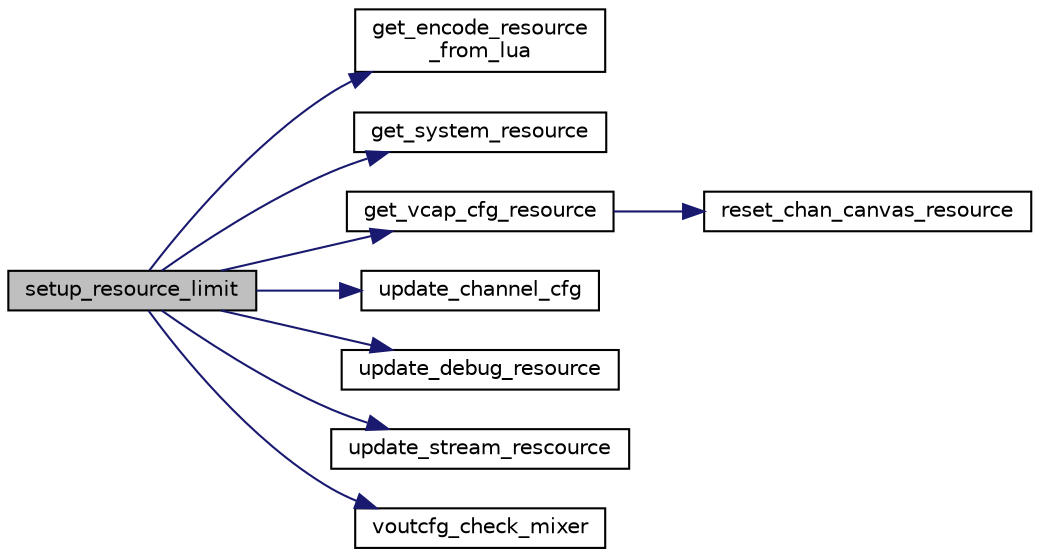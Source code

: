 digraph "setup_resource_limit"
{
 // INTERACTIVE_SVG=YES
 // LATEX_PDF_SIZE
  bgcolor="transparent";
  edge [fontname="Helvetica",fontsize="10",labelfontname="Helvetica",labelfontsize="10"];
  node [fontname="Helvetica",fontsize="10",shape=record];
  rankdir="LR";
  Node1 [label="setup_resource_limit",height=0.2,width=0.4,color="black", fillcolor="grey75", style="filled", fontcolor="black",tooltip=" "];
  Node1 -> Node2 [color="midnightblue",fontsize="10",style="solid",fontname="Helvetica"];
  Node2 [label="get_encode_resource\l_from_lua",height=0.2,width=0.4,color="black",URL="$d8/df2/resource__cfg_8c.html#a694c6df48765653b832c6f42b4efd235",tooltip=" "];
  Node1 -> Node3 [color="midnightblue",fontsize="10",style="solid",fontname="Helvetica"];
  Node3 [label="get_system_resource",height=0.2,width=0.4,color="black",URL="$d8/df2/resource__cfg_8c.html#a48fbe8aaf2d884f1adcaf43844e4e094",tooltip=" "];
  Node1 -> Node4 [color="midnightblue",fontsize="10",style="solid",fontname="Helvetica"];
  Node4 [label="get_vcap_cfg_resource",height=0.2,width=0.4,color="black",URL="$d8/df2/resource__cfg_8c.html#acfdd5dddcad99f90ba2c7bcdad10e4d1",tooltip=" "];
  Node4 -> Node5 [color="midnightblue",fontsize="10",style="solid",fontname="Helvetica"];
  Node5 [label="reset_chan_canvas_resource",height=0.2,width=0.4,color="black",URL="$d8/df2/resource__cfg_8c.html#aa19828d1722390778bd616f9d1faec42",tooltip=" "];
  Node1 -> Node6 [color="midnightblue",fontsize="10",style="solid",fontname="Helvetica"];
  Node6 [label="update_channel_cfg",height=0.2,width=0.4,color="black",URL="$d6/da0/chan__cfg_8c.html#a1a0acf76c25316f3b35f415d003a5167",tooltip=" "];
  Node1 -> Node7 [color="midnightblue",fontsize="10",style="solid",fontname="Helvetica"];
  Node7 [label="update_debug_resource",height=0.2,width=0.4,color="black",URL="$d8/df2/resource__cfg_8c.html#a89f5e72bc26e1fa40137f404a6984a91",tooltip=" "];
  Node1 -> Node8 [color="midnightblue",fontsize="10",style="solid",fontname="Helvetica"];
  Node8 [label="update_stream_rescource",height=0.2,width=0.4,color="black",URL="$d8/df2/resource__cfg_8c.html#ad541e237c96d531de93f005b57ba0887",tooltip=" "];
  Node1 -> Node9 [color="midnightblue",fontsize="10",style="solid",fontname="Helvetica"];
  Node9 [label="voutcfg_check_mixer",height=0.2,width=0.4,color="black",URL="$de/ddf/vout__init__cfg_8c.html#af2e6255160b8c509981d053ff9c0c808",tooltip=" "];
}
